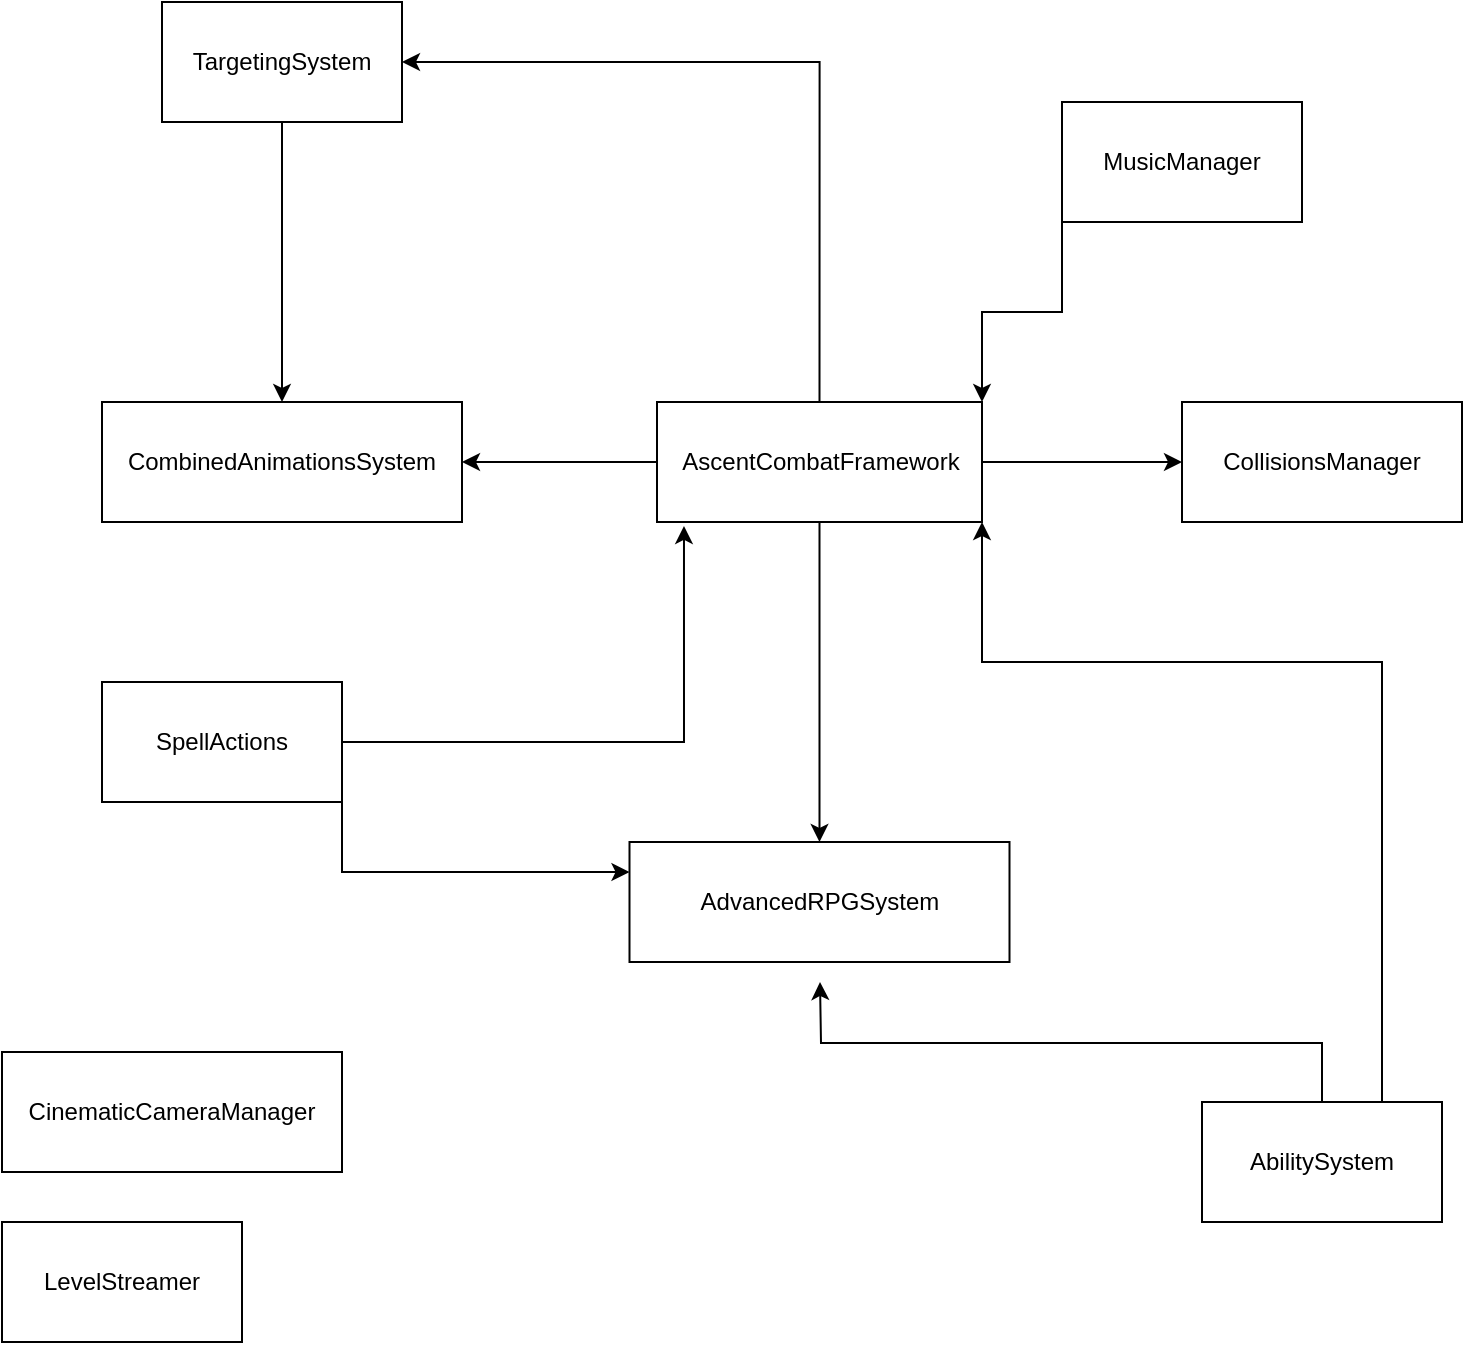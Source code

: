 <mxfile version="14.4.8" type="github"><diagram id="-nKNAFCKxJOqD-EATaOl" name="Page-1"><mxGraphModel dx="2062" dy="1123" grid="1" gridSize="10" guides="1" tooltips="1" connect="1" arrows="1" fold="1" page="1" pageScale="1" pageWidth="827" pageHeight="1169" math="0" shadow="0"><root><mxCell id="0"/><mxCell id="1" parent="0"/><mxCell id="INNzP2cqVuqVlpBtfOIt-3" value="CombinedAnimationsSystem" style="rounded=0;whiteSpace=wrap;html=1;" parent="1" vertex="1"><mxGeometry x="120" y="230" width="180" height="60" as="geometry"/></mxCell><mxCell id="INNzP2cqVuqVlpBtfOIt-4" value="CollisionsManager" style="rounded=0;whiteSpace=wrap;html=1;" parent="1" vertex="1"><mxGeometry x="660" y="230" width="140" height="60" as="geometry"/></mxCell><mxCell id="INNzP2cqVuqVlpBtfOIt-5" value="CinematicCameraManager" style="rounded=0;whiteSpace=wrap;html=1;" parent="1" vertex="1"><mxGeometry x="70" y="555" width="170" height="60" as="geometry"/></mxCell><mxCell id="INNzP2cqVuqVlpBtfOIt-6" value="AdvancedRPGSystem" style="rounded=0;whiteSpace=wrap;html=1;" parent="1" vertex="1"><mxGeometry x="383.75" y="450" width="190" height="60" as="geometry"/></mxCell><mxCell id="INNzP2cqVuqVlpBtfOIt-7" value="LevelStreamer" style="rounded=0;whiteSpace=wrap;html=1;" parent="1" vertex="1"><mxGeometry x="70" y="640" width="120" height="60" as="geometry"/></mxCell><mxCell id="INNzP2cqVuqVlpBtfOIt-9" style="edgeStyle=orthogonalEdgeStyle;rounded=0;orthogonalLoop=1;jettySize=auto;html=1;" parent="1" source="INNzP2cqVuqVlpBtfOIt-8" target="INNzP2cqVuqVlpBtfOIt-3" edge="1"><mxGeometry relative="1" as="geometry"/></mxCell><mxCell id="INNzP2cqVuqVlpBtfOIt-8" value="TargetingSystem" style="rounded=0;whiteSpace=wrap;html=1;" parent="1" vertex="1"><mxGeometry x="150" y="30" width="120" height="60" as="geometry"/></mxCell><mxCell id="INNzP2cqVuqVlpBtfOIt-12" style="edgeStyle=orthogonalEdgeStyle;rounded=0;orthogonalLoop=1;jettySize=auto;html=1;exitX=0.5;exitY=1;exitDx=0;exitDy=0;entryX=0.5;entryY=0;entryDx=0;entryDy=0;" parent="1" source="INNzP2cqVuqVlpBtfOIt-10" target="INNzP2cqVuqVlpBtfOIt-6" edge="1"><mxGeometry relative="1" as="geometry"/></mxCell><mxCell id="INNzP2cqVuqVlpBtfOIt-13" style="edgeStyle=orthogonalEdgeStyle;rounded=0;orthogonalLoop=1;jettySize=auto;html=1;exitX=0;exitY=0.5;exitDx=0;exitDy=0;entryX=1;entryY=0.5;entryDx=0;entryDy=0;" parent="1" source="INNzP2cqVuqVlpBtfOIt-10" target="INNzP2cqVuqVlpBtfOIt-3" edge="1"><mxGeometry relative="1" as="geometry"/></mxCell><mxCell id="INNzP2cqVuqVlpBtfOIt-14" style="edgeStyle=orthogonalEdgeStyle;rounded=0;orthogonalLoop=1;jettySize=auto;html=1;exitX=0.5;exitY=0;exitDx=0;exitDy=0;entryX=1;entryY=0.5;entryDx=0;entryDy=0;" parent="1" source="INNzP2cqVuqVlpBtfOIt-10" target="INNzP2cqVuqVlpBtfOIt-8" edge="1"><mxGeometry relative="1" as="geometry"/></mxCell><mxCell id="INNzP2cqVuqVlpBtfOIt-15" style="edgeStyle=orthogonalEdgeStyle;rounded=0;orthogonalLoop=1;jettySize=auto;html=1;exitX=1;exitY=0.5;exitDx=0;exitDy=0;entryX=0;entryY=0.5;entryDx=0;entryDy=0;" parent="1" source="INNzP2cqVuqVlpBtfOIt-10" target="INNzP2cqVuqVlpBtfOIt-4" edge="1"><mxGeometry relative="1" as="geometry"/></mxCell><mxCell id="INNzP2cqVuqVlpBtfOIt-10" value="AscentCombatFramework" style="rounded=0;whiteSpace=wrap;html=1;" parent="1" vertex="1"><mxGeometry x="397.5" y="230" width="162.5" height="60" as="geometry"/></mxCell><mxCell id="INNzP2cqVuqVlpBtfOIt-18" style="edgeStyle=orthogonalEdgeStyle;rounded=0;orthogonalLoop=1;jettySize=auto;html=1;entryX=0.083;entryY=1.033;entryDx=0;entryDy=0;entryPerimeter=0;exitX=1;exitY=0.5;exitDx=0;exitDy=0;" parent="1" source="INNzP2cqVuqVlpBtfOIt-17" target="INNzP2cqVuqVlpBtfOIt-10" edge="1"><mxGeometry relative="1" as="geometry"><mxPoint x="270" y="410" as="sourcePoint"/></mxGeometry></mxCell><mxCell id="INNzP2cqVuqVlpBtfOIt-19" style="edgeStyle=orthogonalEdgeStyle;rounded=0;orthogonalLoop=1;jettySize=auto;html=1;exitX=1;exitY=1;exitDx=0;exitDy=0;entryX=0;entryY=0.25;entryDx=0;entryDy=0;" parent="1" source="INNzP2cqVuqVlpBtfOIt-17" target="INNzP2cqVuqVlpBtfOIt-6" edge="1"><mxGeometry relative="1" as="geometry"/></mxCell><mxCell id="INNzP2cqVuqVlpBtfOIt-17" value="SpellActions" style="rounded=0;whiteSpace=wrap;html=1;" parent="1" vertex="1"><mxGeometry x="120" y="370" width="120" height="60" as="geometry"/></mxCell><mxCell id="INNzP2cqVuqVlpBtfOIt-22" style="edgeStyle=orthogonalEdgeStyle;rounded=0;orthogonalLoop=1;jettySize=auto;html=1;exitX=0;exitY=1;exitDx=0;exitDy=0;entryX=1;entryY=0;entryDx=0;entryDy=0;" parent="1" source="INNzP2cqVuqVlpBtfOIt-21" target="INNzP2cqVuqVlpBtfOIt-10" edge="1"><mxGeometry relative="1" as="geometry"/></mxCell><mxCell id="INNzP2cqVuqVlpBtfOIt-21" value="MusicManager" style="rounded=0;whiteSpace=wrap;html=1;" parent="1" vertex="1"><mxGeometry x="600" y="80" width="120" height="60" as="geometry"/></mxCell><mxCell id="INNzP2cqVuqVlpBtfOIt-25" style="edgeStyle=orthogonalEdgeStyle;rounded=0;orthogonalLoop=1;jettySize=auto;html=1;exitX=0.5;exitY=0;exitDx=0;exitDy=0;" parent="1" source="INNzP2cqVuqVlpBtfOIt-24" edge="1"><mxGeometry relative="1" as="geometry"><mxPoint x="479" y="520" as="targetPoint"/></mxGeometry></mxCell><mxCell id="INNzP2cqVuqVlpBtfOIt-26" style="edgeStyle=orthogonalEdgeStyle;rounded=0;orthogonalLoop=1;jettySize=auto;html=1;entryX=1;entryY=1;entryDx=0;entryDy=0;" parent="1" source="INNzP2cqVuqVlpBtfOIt-24" target="INNzP2cqVuqVlpBtfOIt-10" edge="1"><mxGeometry relative="1" as="geometry"><Array as="points"><mxPoint x="760" y="360"/><mxPoint x="560" y="360"/></Array></mxGeometry></mxCell><mxCell id="INNzP2cqVuqVlpBtfOIt-24" value="AbilitySystem" style="rounded=0;whiteSpace=wrap;html=1;" parent="1" vertex="1"><mxGeometry x="670" y="580" width="120" height="60" as="geometry"/></mxCell></root></mxGraphModel></diagram></mxfile>